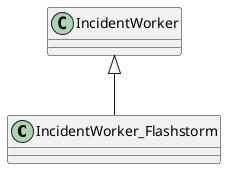@startuml
class IncidentWorker_Flashstorm {
}
IncidentWorker <|-- IncidentWorker_Flashstorm
@enduml
